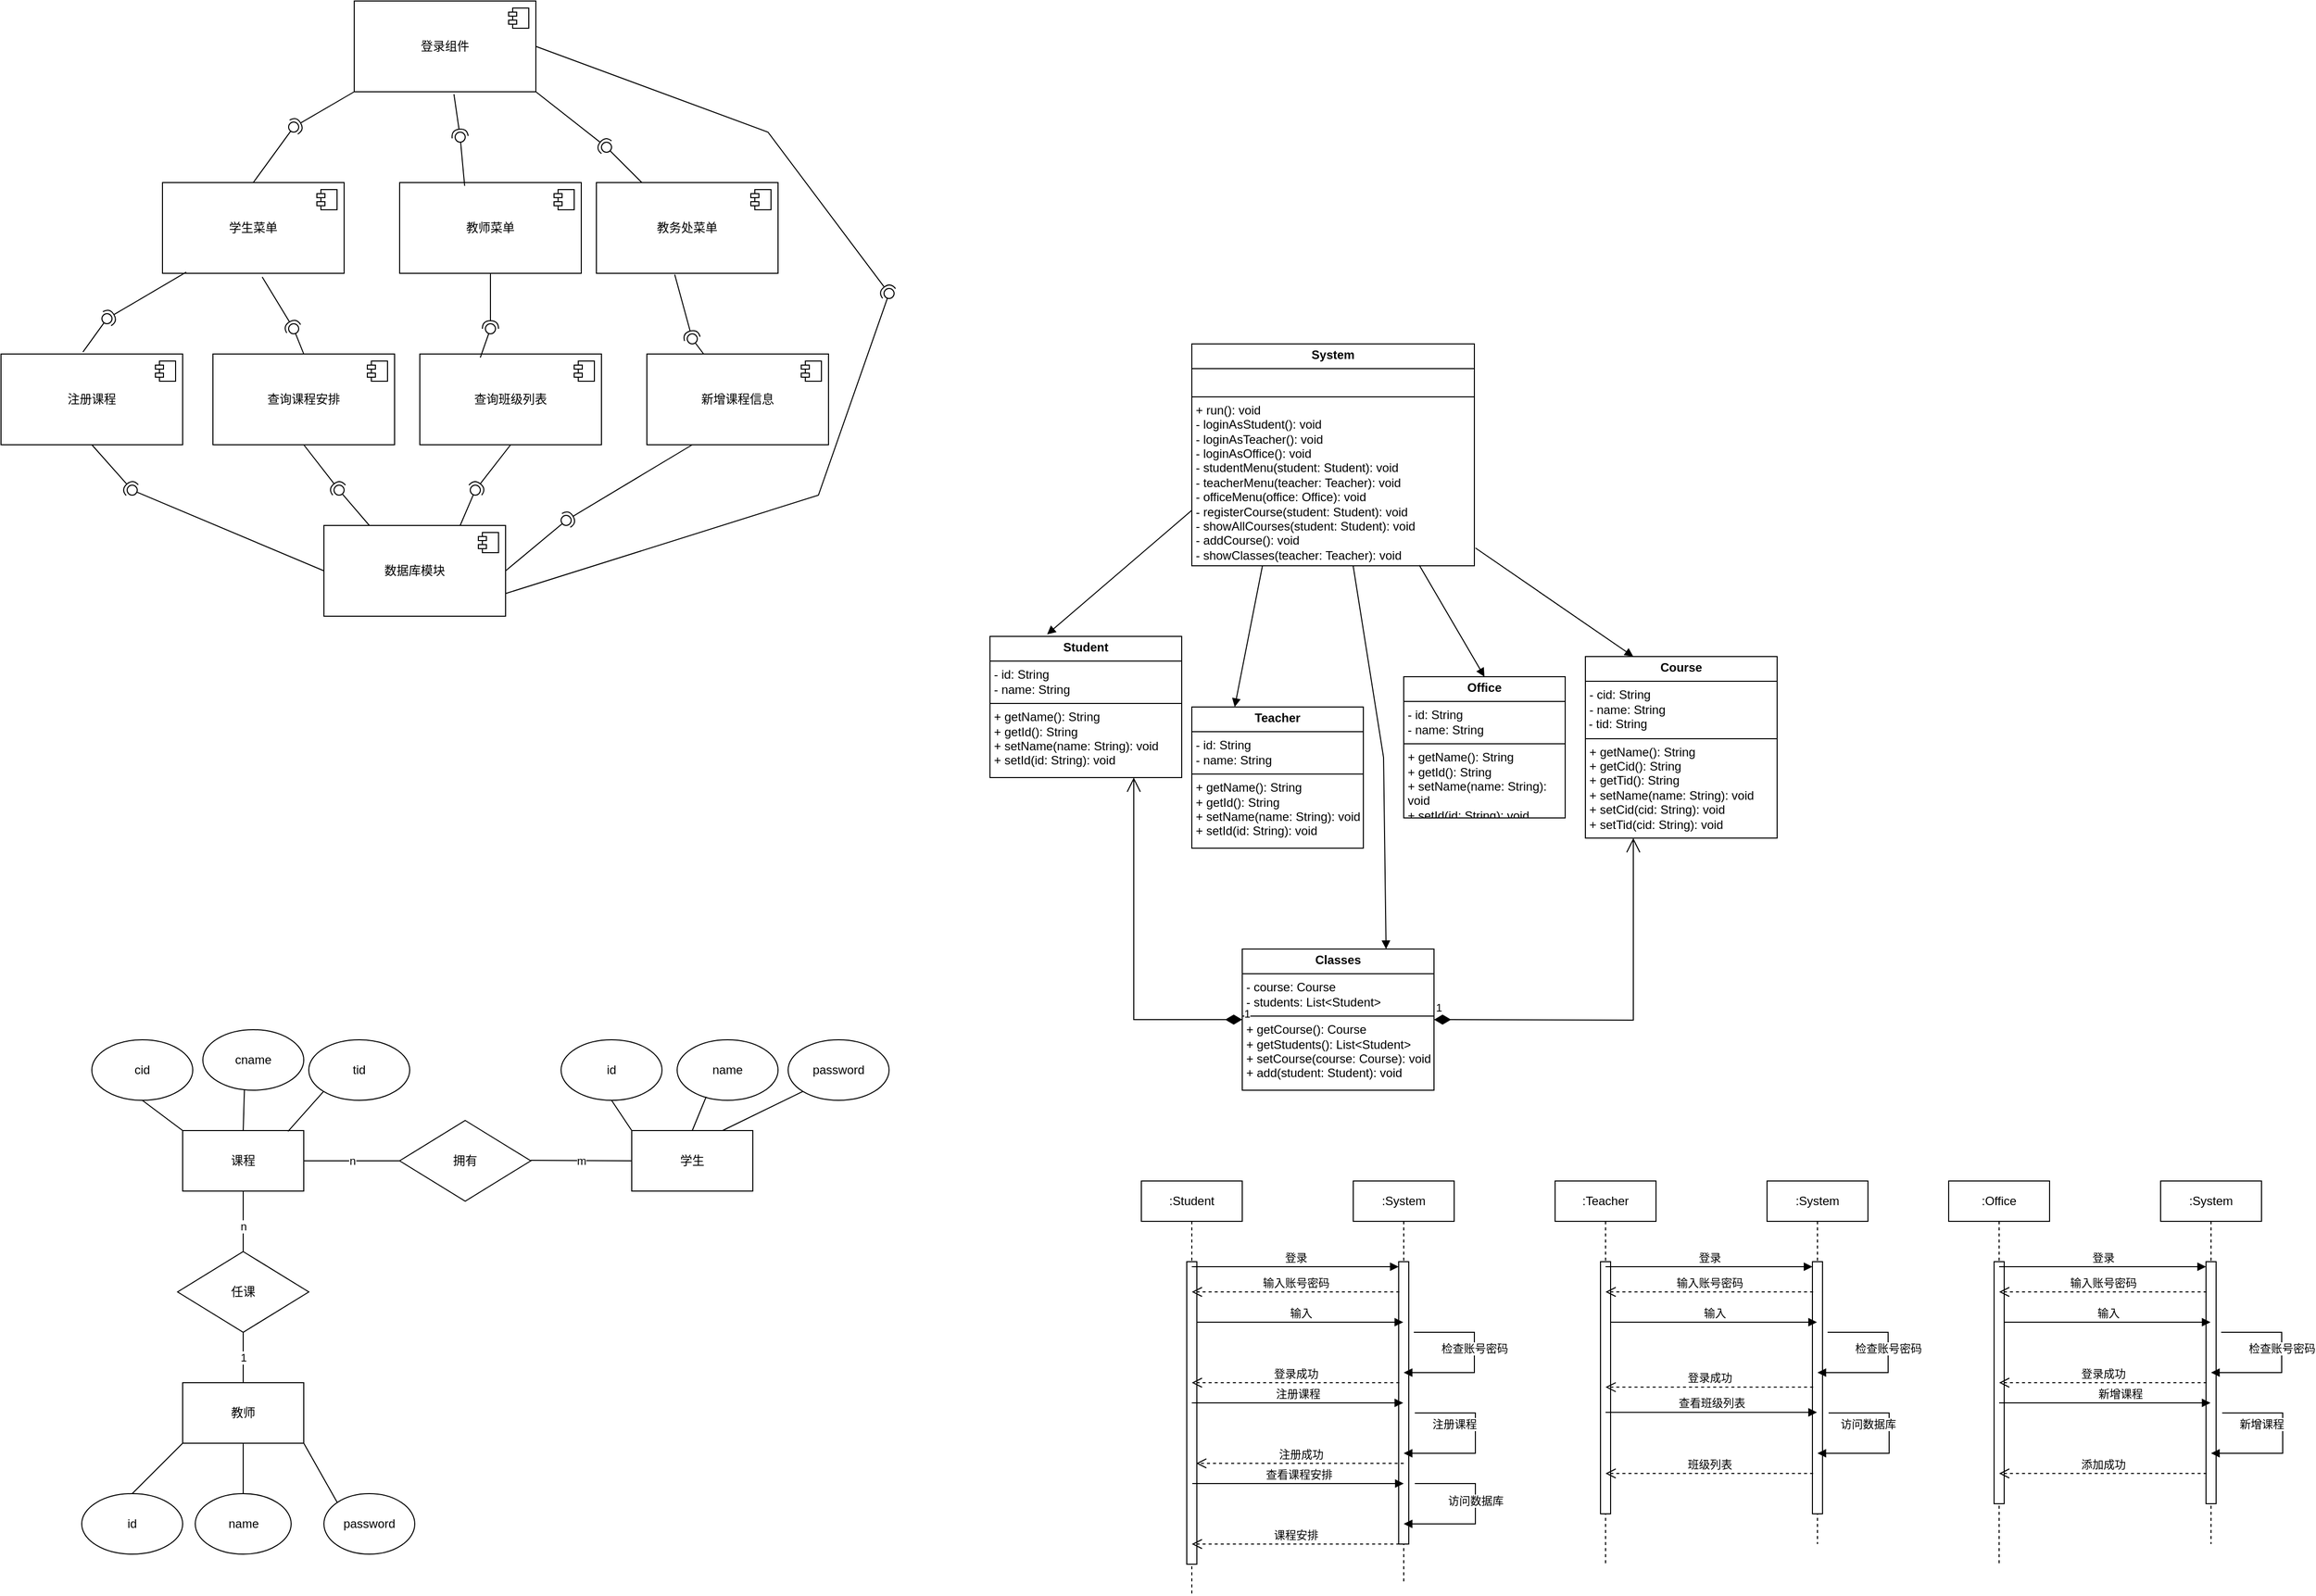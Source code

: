 <mxfile version="24.7.17">
  <diagram name="第 1 页" id="v6U7ynz43aIvAcXSb4CP">
    <mxGraphModel dx="1518" dy="731" grid="1" gridSize="10" guides="1" tooltips="1" connect="1" arrows="1" fold="1" page="1" pageScale="1" pageWidth="900" pageHeight="1600" math="0" shadow="0">
      <root>
        <mxCell id="0" />
        <mxCell id="1" parent="0" />
        <mxCell id="uJyMlBCC1rnC7OPoN4fQ-23" value="学生菜单" style="html=1;dropTarget=0;whiteSpace=wrap;" vertex="1" parent="1">
          <mxGeometry x="380" y="520" width="180" height="90" as="geometry" />
        </mxCell>
        <mxCell id="uJyMlBCC1rnC7OPoN4fQ-24" value="" style="shape=module;jettyWidth=8;jettyHeight=4;" vertex="1" parent="uJyMlBCC1rnC7OPoN4fQ-23">
          <mxGeometry x="1" width="20" height="20" relative="1" as="geometry">
            <mxPoint x="-27" y="7" as="offset" />
          </mxGeometry>
        </mxCell>
        <mxCell id="uJyMlBCC1rnC7OPoN4fQ-26" value="登录组件" style="html=1;dropTarget=0;whiteSpace=wrap;" vertex="1" parent="1">
          <mxGeometry x="570" y="340" width="180" height="90" as="geometry" />
        </mxCell>
        <mxCell id="uJyMlBCC1rnC7OPoN4fQ-27" value="" style="shape=module;jettyWidth=8;jettyHeight=4;" vertex="1" parent="uJyMlBCC1rnC7OPoN4fQ-26">
          <mxGeometry x="1" width="20" height="20" relative="1" as="geometry">
            <mxPoint x="-27" y="7" as="offset" />
          </mxGeometry>
        </mxCell>
        <mxCell id="uJyMlBCC1rnC7OPoN4fQ-28" value="注册课程" style="html=1;dropTarget=0;whiteSpace=wrap;" vertex="1" parent="1">
          <mxGeometry x="220" y="690" width="180" height="90" as="geometry" />
        </mxCell>
        <mxCell id="uJyMlBCC1rnC7OPoN4fQ-29" value="" style="shape=module;jettyWidth=8;jettyHeight=4;" vertex="1" parent="uJyMlBCC1rnC7OPoN4fQ-28">
          <mxGeometry x="1" width="20" height="20" relative="1" as="geometry">
            <mxPoint x="-27" y="7" as="offset" />
          </mxGeometry>
        </mxCell>
        <mxCell id="uJyMlBCC1rnC7OPoN4fQ-30" value="查询班级列表" style="html=1;dropTarget=0;whiteSpace=wrap;" vertex="1" parent="1">
          <mxGeometry x="635" y="690" width="180" height="90" as="geometry" />
        </mxCell>
        <mxCell id="uJyMlBCC1rnC7OPoN4fQ-31" value="" style="shape=module;jettyWidth=8;jettyHeight=4;" vertex="1" parent="uJyMlBCC1rnC7OPoN4fQ-30">
          <mxGeometry x="1" width="20" height="20" relative="1" as="geometry">
            <mxPoint x="-27" y="7" as="offset" />
          </mxGeometry>
        </mxCell>
        <mxCell id="uJyMlBCC1rnC7OPoN4fQ-32" value="查询课程安排" style="html=1;dropTarget=0;whiteSpace=wrap;" vertex="1" parent="1">
          <mxGeometry x="430" y="690" width="180" height="90" as="geometry" />
        </mxCell>
        <mxCell id="uJyMlBCC1rnC7OPoN4fQ-33" value="" style="shape=module;jettyWidth=8;jettyHeight=4;" vertex="1" parent="uJyMlBCC1rnC7OPoN4fQ-32">
          <mxGeometry x="1" width="20" height="20" relative="1" as="geometry">
            <mxPoint x="-27" y="7" as="offset" />
          </mxGeometry>
        </mxCell>
        <mxCell id="uJyMlBCC1rnC7OPoN4fQ-34" value="" style="rounded=0;orthogonalLoop=1;jettySize=auto;html=1;endArrow=halfCircle;endFill=0;endSize=6;strokeWidth=1;sketch=0;exitX=0;exitY=1;exitDx=0;exitDy=0;" edge="1" target="uJyMlBCC1rnC7OPoN4fQ-36" parent="1" source="uJyMlBCC1rnC7OPoN4fQ-26">
          <mxGeometry relative="1" as="geometry">
            <mxPoint x="530" y="515" as="sourcePoint" />
          </mxGeometry>
        </mxCell>
        <mxCell id="uJyMlBCC1rnC7OPoN4fQ-35" value="" style="rounded=0;orthogonalLoop=1;jettySize=auto;html=1;endArrow=oval;endFill=0;sketch=0;sourcePerimeterSpacing=0;targetPerimeterSpacing=0;endSize=10;exitX=0.5;exitY=0;exitDx=0;exitDy=0;" edge="1" target="uJyMlBCC1rnC7OPoN4fQ-36" parent="1" source="uJyMlBCC1rnC7OPoN4fQ-23">
          <mxGeometry relative="1" as="geometry">
            <mxPoint x="490" y="515" as="sourcePoint" />
          </mxGeometry>
        </mxCell>
        <mxCell id="uJyMlBCC1rnC7OPoN4fQ-36" value="" style="ellipse;whiteSpace=wrap;html=1;align=center;aspect=fixed;fillColor=none;strokeColor=none;resizable=0;perimeter=centerPerimeter;rotatable=0;allowArrows=0;points=[];outlineConnect=1;" vertex="1" parent="1">
          <mxGeometry x="505" y="460" width="10" height="10" as="geometry" />
        </mxCell>
        <mxCell id="uJyMlBCC1rnC7OPoN4fQ-37" value="教师菜单" style="html=1;dropTarget=0;whiteSpace=wrap;" vertex="1" parent="1">
          <mxGeometry x="615" y="520" width="180" height="90" as="geometry" />
        </mxCell>
        <mxCell id="uJyMlBCC1rnC7OPoN4fQ-38" value="" style="shape=module;jettyWidth=8;jettyHeight=4;" vertex="1" parent="uJyMlBCC1rnC7OPoN4fQ-37">
          <mxGeometry x="1" width="20" height="20" relative="1" as="geometry">
            <mxPoint x="-27" y="7" as="offset" />
          </mxGeometry>
        </mxCell>
        <mxCell id="uJyMlBCC1rnC7OPoN4fQ-39" value="教务处菜单" style="html=1;dropTarget=0;whiteSpace=wrap;" vertex="1" parent="1">
          <mxGeometry x="810" y="520" width="180" height="90" as="geometry" />
        </mxCell>
        <mxCell id="uJyMlBCC1rnC7OPoN4fQ-40" value="" style="shape=module;jettyWidth=8;jettyHeight=4;" vertex="1" parent="uJyMlBCC1rnC7OPoN4fQ-39">
          <mxGeometry x="1" width="20" height="20" relative="1" as="geometry">
            <mxPoint x="-27" y="7" as="offset" />
          </mxGeometry>
        </mxCell>
        <mxCell id="uJyMlBCC1rnC7OPoN4fQ-41" value="新增课程信息" style="html=1;dropTarget=0;whiteSpace=wrap;" vertex="1" parent="1">
          <mxGeometry x="860" y="690" width="180" height="90" as="geometry" />
        </mxCell>
        <mxCell id="uJyMlBCC1rnC7OPoN4fQ-42" value="" style="shape=module;jettyWidth=8;jettyHeight=4;" vertex="1" parent="uJyMlBCC1rnC7OPoN4fQ-41">
          <mxGeometry x="1" width="20" height="20" relative="1" as="geometry">
            <mxPoint x="-27" y="7" as="offset" />
          </mxGeometry>
        </mxCell>
        <mxCell id="uJyMlBCC1rnC7OPoN4fQ-43" value="数据库模块" style="html=1;dropTarget=0;whiteSpace=wrap;" vertex="1" parent="1">
          <mxGeometry x="540" y="860" width="180" height="90" as="geometry" />
        </mxCell>
        <mxCell id="uJyMlBCC1rnC7OPoN4fQ-44" value="" style="shape=module;jettyWidth=8;jettyHeight=4;" vertex="1" parent="uJyMlBCC1rnC7OPoN4fQ-43">
          <mxGeometry x="1" width="20" height="20" relative="1" as="geometry">
            <mxPoint x="-27" y="7" as="offset" />
          </mxGeometry>
        </mxCell>
        <mxCell id="uJyMlBCC1rnC7OPoN4fQ-45" value="" style="rounded=0;orthogonalLoop=1;jettySize=auto;html=1;endArrow=halfCircle;endFill=0;endSize=6;strokeWidth=1;sketch=0;exitX=0.5;exitY=1;exitDx=0;exitDy=0;" edge="1" target="uJyMlBCC1rnC7OPoN4fQ-47" parent="1" source="uJyMlBCC1rnC7OPoN4fQ-28">
          <mxGeometry relative="1" as="geometry">
            <mxPoint x="370" y="825" as="sourcePoint" />
          </mxGeometry>
        </mxCell>
        <mxCell id="uJyMlBCC1rnC7OPoN4fQ-46" value="" style="rounded=0;orthogonalLoop=1;jettySize=auto;html=1;endArrow=oval;endFill=0;sketch=0;sourcePerimeterSpacing=0;targetPerimeterSpacing=0;endSize=10;exitX=0;exitY=0.5;exitDx=0;exitDy=0;" edge="1" target="uJyMlBCC1rnC7OPoN4fQ-47" parent="1" source="uJyMlBCC1rnC7OPoN4fQ-43">
          <mxGeometry relative="1" as="geometry">
            <mxPoint x="330" y="825" as="sourcePoint" />
          </mxGeometry>
        </mxCell>
        <mxCell id="uJyMlBCC1rnC7OPoN4fQ-47" value="" style="ellipse;whiteSpace=wrap;html=1;align=center;aspect=fixed;fillColor=none;strokeColor=none;resizable=0;perimeter=centerPerimeter;rotatable=0;allowArrows=0;points=[];outlineConnect=1;" vertex="1" parent="1">
          <mxGeometry x="345" y="820" width="10" height="10" as="geometry" />
        </mxCell>
        <mxCell id="uJyMlBCC1rnC7OPoN4fQ-51" value="" style="rounded=0;orthogonalLoop=1;jettySize=auto;html=1;endArrow=halfCircle;endFill=0;endSize=6;strokeWidth=1;sketch=0;exitX=0.5;exitY=1;exitDx=0;exitDy=0;" edge="1" target="uJyMlBCC1rnC7OPoN4fQ-53" parent="1" source="uJyMlBCC1rnC7OPoN4fQ-32">
          <mxGeometry relative="1" as="geometry">
            <mxPoint x="560" y="835" as="sourcePoint" />
          </mxGeometry>
        </mxCell>
        <mxCell id="uJyMlBCC1rnC7OPoN4fQ-52" value="" style="rounded=0;orthogonalLoop=1;jettySize=auto;html=1;endArrow=oval;endFill=0;sketch=0;sourcePerimeterSpacing=0;targetPerimeterSpacing=0;endSize=10;exitX=0.25;exitY=0;exitDx=0;exitDy=0;" edge="1" target="uJyMlBCC1rnC7OPoN4fQ-53" parent="1" source="uJyMlBCC1rnC7OPoN4fQ-43">
          <mxGeometry relative="1" as="geometry">
            <mxPoint x="520" y="835" as="sourcePoint" />
          </mxGeometry>
        </mxCell>
        <mxCell id="uJyMlBCC1rnC7OPoN4fQ-53" value="" style="ellipse;whiteSpace=wrap;html=1;align=center;aspect=fixed;fillColor=none;strokeColor=none;resizable=0;perimeter=centerPerimeter;rotatable=0;allowArrows=0;points=[];outlineConnect=1;" vertex="1" parent="1">
          <mxGeometry x="550" y="820" width="10" height="10" as="geometry" />
        </mxCell>
        <mxCell id="uJyMlBCC1rnC7OPoN4fQ-54" value="" style="rounded=0;orthogonalLoop=1;jettySize=auto;html=1;endArrow=halfCircle;endFill=0;endSize=6;strokeWidth=1;sketch=0;exitX=0.5;exitY=1;exitDx=0;exitDy=0;" edge="1" target="uJyMlBCC1rnC7OPoN4fQ-56" parent="1" source="uJyMlBCC1rnC7OPoN4fQ-30">
          <mxGeometry relative="1" as="geometry">
            <mxPoint x="720" y="835" as="sourcePoint" />
          </mxGeometry>
        </mxCell>
        <mxCell id="uJyMlBCC1rnC7OPoN4fQ-55" value="" style="rounded=0;orthogonalLoop=1;jettySize=auto;html=1;endArrow=oval;endFill=0;sketch=0;sourcePerimeterSpacing=0;targetPerimeterSpacing=0;endSize=10;exitX=0.75;exitY=0;exitDx=0;exitDy=0;" edge="1" target="uJyMlBCC1rnC7OPoN4fQ-56" parent="1" source="uJyMlBCC1rnC7OPoN4fQ-43">
          <mxGeometry relative="1" as="geometry">
            <mxPoint x="680" y="835" as="sourcePoint" />
          </mxGeometry>
        </mxCell>
        <mxCell id="uJyMlBCC1rnC7OPoN4fQ-56" value="" style="ellipse;whiteSpace=wrap;html=1;align=center;aspect=fixed;fillColor=none;strokeColor=none;resizable=0;perimeter=centerPerimeter;rotatable=0;allowArrows=0;points=[];outlineConnect=1;" vertex="1" parent="1">
          <mxGeometry x="685" y="820" width="10" height="10" as="geometry" />
        </mxCell>
        <mxCell id="uJyMlBCC1rnC7OPoN4fQ-57" value="" style="rounded=0;orthogonalLoop=1;jettySize=auto;html=1;endArrow=halfCircle;endFill=0;endSize=6;strokeWidth=1;sketch=0;exitX=0.25;exitY=1;exitDx=0;exitDy=0;" edge="1" target="uJyMlBCC1rnC7OPoN4fQ-59" parent="1" source="uJyMlBCC1rnC7OPoN4fQ-41">
          <mxGeometry relative="1" as="geometry">
            <mxPoint x="800" y="855" as="sourcePoint" />
          </mxGeometry>
        </mxCell>
        <mxCell id="uJyMlBCC1rnC7OPoN4fQ-58" value="" style="rounded=0;orthogonalLoop=1;jettySize=auto;html=1;endArrow=oval;endFill=0;sketch=0;sourcePerimeterSpacing=0;targetPerimeterSpacing=0;endSize=10;exitX=1;exitY=0.5;exitDx=0;exitDy=0;" edge="1" target="uJyMlBCC1rnC7OPoN4fQ-59" parent="1" source="uJyMlBCC1rnC7OPoN4fQ-43">
          <mxGeometry relative="1" as="geometry">
            <mxPoint x="760" y="855" as="sourcePoint" />
          </mxGeometry>
        </mxCell>
        <mxCell id="uJyMlBCC1rnC7OPoN4fQ-59" value="" style="ellipse;whiteSpace=wrap;html=1;align=center;aspect=fixed;fillColor=none;strokeColor=none;resizable=0;perimeter=centerPerimeter;rotatable=0;allowArrows=0;points=[];outlineConnect=1;" vertex="1" parent="1">
          <mxGeometry x="775" y="850" width="10" height="10" as="geometry" />
        </mxCell>
        <mxCell id="uJyMlBCC1rnC7OPoN4fQ-61" value="" style="rounded=0;orthogonalLoop=1;jettySize=auto;html=1;endArrow=halfCircle;endFill=0;endSize=6;strokeWidth=1;sketch=0;exitX=0.549;exitY=1.027;exitDx=0;exitDy=0;exitPerimeter=0;" edge="1" target="uJyMlBCC1rnC7OPoN4fQ-63" parent="1" source="uJyMlBCC1rnC7OPoN4fQ-26">
          <mxGeometry relative="1" as="geometry">
            <mxPoint x="680" y="485" as="sourcePoint" />
          </mxGeometry>
        </mxCell>
        <mxCell id="uJyMlBCC1rnC7OPoN4fQ-62" value="" style="rounded=0;orthogonalLoop=1;jettySize=auto;html=1;endArrow=oval;endFill=0;sketch=0;sourcePerimeterSpacing=0;targetPerimeterSpacing=0;endSize=10;exitX=0.358;exitY=0.036;exitDx=0;exitDy=0;exitPerimeter=0;" edge="1" target="uJyMlBCC1rnC7OPoN4fQ-63" parent="1" source="uJyMlBCC1rnC7OPoN4fQ-37">
          <mxGeometry relative="1" as="geometry">
            <mxPoint x="640" y="485" as="sourcePoint" />
          </mxGeometry>
        </mxCell>
        <mxCell id="uJyMlBCC1rnC7OPoN4fQ-63" value="" style="ellipse;whiteSpace=wrap;html=1;align=center;aspect=fixed;fillColor=none;strokeColor=none;resizable=0;perimeter=centerPerimeter;rotatable=0;allowArrows=0;points=[];outlineConnect=1;" vertex="1" parent="1">
          <mxGeometry x="670" y="470" width="10" height="10" as="geometry" />
        </mxCell>
        <mxCell id="uJyMlBCC1rnC7OPoN4fQ-64" value="" style="rounded=0;orthogonalLoop=1;jettySize=auto;html=1;endArrow=halfCircle;endFill=0;endSize=6;strokeWidth=1;sketch=0;exitX=1;exitY=1;exitDx=0;exitDy=0;" edge="1" target="uJyMlBCC1rnC7OPoN4fQ-66" parent="1" source="uJyMlBCC1rnC7OPoN4fQ-26">
          <mxGeometry relative="1" as="geometry">
            <mxPoint x="840" y="485" as="sourcePoint" />
          </mxGeometry>
        </mxCell>
        <mxCell id="uJyMlBCC1rnC7OPoN4fQ-65" value="" style="rounded=0;orthogonalLoop=1;jettySize=auto;html=1;endArrow=oval;endFill=0;sketch=0;sourcePerimeterSpacing=0;targetPerimeterSpacing=0;endSize=10;" edge="1" target="uJyMlBCC1rnC7OPoN4fQ-66" parent="1" source="uJyMlBCC1rnC7OPoN4fQ-39">
          <mxGeometry relative="1" as="geometry">
            <mxPoint x="800" y="485" as="sourcePoint" />
          </mxGeometry>
        </mxCell>
        <mxCell id="uJyMlBCC1rnC7OPoN4fQ-66" value="" style="ellipse;whiteSpace=wrap;html=1;align=center;aspect=fixed;fillColor=none;strokeColor=none;resizable=0;perimeter=centerPerimeter;rotatable=0;allowArrows=0;points=[];outlineConnect=1;" vertex="1" parent="1">
          <mxGeometry x="815" y="480" width="10" height="10" as="geometry" />
        </mxCell>
        <mxCell id="uJyMlBCC1rnC7OPoN4fQ-67" value="" style="rounded=0;orthogonalLoop=1;jettySize=auto;html=1;endArrow=halfCircle;endFill=0;endSize=6;strokeWidth=1;sketch=0;exitX=0.131;exitY=0.987;exitDx=0;exitDy=0;exitPerimeter=0;" edge="1" target="uJyMlBCC1rnC7OPoN4fQ-69" parent="1" source="uJyMlBCC1rnC7OPoN4fQ-23">
          <mxGeometry relative="1" as="geometry">
            <mxPoint x="345" y="655" as="sourcePoint" />
          </mxGeometry>
        </mxCell>
        <mxCell id="uJyMlBCC1rnC7OPoN4fQ-68" value="" style="rounded=0;orthogonalLoop=1;jettySize=auto;html=1;endArrow=oval;endFill=0;sketch=0;sourcePerimeterSpacing=0;targetPerimeterSpacing=0;endSize=10;exitX=0.451;exitY=-0.022;exitDx=0;exitDy=0;exitPerimeter=0;" edge="1" target="uJyMlBCC1rnC7OPoN4fQ-69" parent="1" source="uJyMlBCC1rnC7OPoN4fQ-28">
          <mxGeometry relative="1" as="geometry">
            <mxPoint x="305" y="655" as="sourcePoint" />
          </mxGeometry>
        </mxCell>
        <mxCell id="uJyMlBCC1rnC7OPoN4fQ-69" value="" style="ellipse;whiteSpace=wrap;html=1;align=center;aspect=fixed;fillColor=none;strokeColor=none;resizable=0;perimeter=centerPerimeter;rotatable=0;allowArrows=0;points=[];outlineConnect=1;" vertex="1" parent="1">
          <mxGeometry x="320" y="650" width="10" height="10" as="geometry" />
        </mxCell>
        <mxCell id="uJyMlBCC1rnC7OPoN4fQ-70" value="" style="rounded=0;orthogonalLoop=1;jettySize=auto;html=1;endArrow=halfCircle;endFill=0;endSize=6;strokeWidth=1;sketch=0;exitX=0.549;exitY=1.04;exitDx=0;exitDy=0;exitPerimeter=0;" edge="1" target="uJyMlBCC1rnC7OPoN4fQ-72" parent="1" source="uJyMlBCC1rnC7OPoN4fQ-23">
          <mxGeometry relative="1" as="geometry">
            <mxPoint x="530" y="665" as="sourcePoint" />
          </mxGeometry>
        </mxCell>
        <mxCell id="uJyMlBCC1rnC7OPoN4fQ-71" value="" style="rounded=0;orthogonalLoop=1;jettySize=auto;html=1;endArrow=oval;endFill=0;sketch=0;sourcePerimeterSpacing=0;targetPerimeterSpacing=0;endSize=10;exitX=0.5;exitY=0;exitDx=0;exitDy=0;" edge="1" target="uJyMlBCC1rnC7OPoN4fQ-72" parent="1" source="uJyMlBCC1rnC7OPoN4fQ-32">
          <mxGeometry relative="1" as="geometry">
            <mxPoint x="490" y="665" as="sourcePoint" />
          </mxGeometry>
        </mxCell>
        <mxCell id="uJyMlBCC1rnC7OPoN4fQ-72" value="" style="ellipse;whiteSpace=wrap;html=1;align=center;aspect=fixed;fillColor=none;strokeColor=none;resizable=0;perimeter=centerPerimeter;rotatable=0;allowArrows=0;points=[];outlineConnect=1;" vertex="1" parent="1">
          <mxGeometry x="505" y="660" width="10" height="10" as="geometry" />
        </mxCell>
        <mxCell id="uJyMlBCC1rnC7OPoN4fQ-73" value="" style="rounded=0;orthogonalLoop=1;jettySize=auto;html=1;endArrow=halfCircle;endFill=0;endSize=6;strokeWidth=1;sketch=0;exitX=0.5;exitY=1;exitDx=0;exitDy=0;" edge="1" target="uJyMlBCC1rnC7OPoN4fQ-75" parent="1" source="uJyMlBCC1rnC7OPoN4fQ-37">
          <mxGeometry relative="1" as="geometry">
            <mxPoint x="710" y="665" as="sourcePoint" />
          </mxGeometry>
        </mxCell>
        <mxCell id="uJyMlBCC1rnC7OPoN4fQ-74" value="" style="rounded=0;orthogonalLoop=1;jettySize=auto;html=1;endArrow=oval;endFill=0;sketch=0;sourcePerimeterSpacing=0;targetPerimeterSpacing=0;endSize=10;exitX=0.333;exitY=0.04;exitDx=0;exitDy=0;exitPerimeter=0;" edge="1" target="uJyMlBCC1rnC7OPoN4fQ-75" parent="1" source="uJyMlBCC1rnC7OPoN4fQ-30">
          <mxGeometry relative="1" as="geometry">
            <mxPoint x="670" y="665" as="sourcePoint" />
          </mxGeometry>
        </mxCell>
        <mxCell id="uJyMlBCC1rnC7OPoN4fQ-75" value="" style="ellipse;whiteSpace=wrap;html=1;align=center;aspect=fixed;fillColor=none;strokeColor=none;resizable=0;perimeter=centerPerimeter;rotatable=0;allowArrows=0;points=[];outlineConnect=1;" vertex="1" parent="1">
          <mxGeometry x="700" y="660" width="10" height="10" as="geometry" />
        </mxCell>
        <mxCell id="uJyMlBCC1rnC7OPoN4fQ-77" value="" style="rounded=0;orthogonalLoop=1;jettySize=auto;html=1;endArrow=oval;endFill=0;sketch=0;sourcePerimeterSpacing=0;targetPerimeterSpacing=0;endSize=10;" edge="1" target="uJyMlBCC1rnC7OPoN4fQ-78" parent="1" source="uJyMlBCC1rnC7OPoN4fQ-41">
          <mxGeometry relative="1" as="geometry">
            <mxPoint x="840" y="655" as="sourcePoint" />
          </mxGeometry>
        </mxCell>
        <mxCell id="uJyMlBCC1rnC7OPoN4fQ-79" value="" style="rounded=0;orthogonalLoop=1;jettySize=auto;html=1;endArrow=halfCircle;endFill=0;endSize=6;strokeWidth=1;sketch=0;exitX=0.431;exitY=1.013;exitDx=0;exitDy=0;exitPerimeter=0;" edge="1" parent="1" source="uJyMlBCC1rnC7OPoN4fQ-39" target="uJyMlBCC1rnC7OPoN4fQ-78">
          <mxGeometry relative="1" as="geometry">
            <mxPoint x="868" y="611" as="sourcePoint" />
            <mxPoint x="910" y="670" as="targetPoint" />
            <Array as="points" />
          </mxGeometry>
        </mxCell>
        <mxCell id="uJyMlBCC1rnC7OPoN4fQ-78" value="" style="ellipse;whiteSpace=wrap;html=1;align=center;aspect=fixed;fillColor=none;strokeColor=none;resizable=0;perimeter=centerPerimeter;rotatable=0;allowArrows=0;points=[];outlineConnect=1;" vertex="1" parent="1">
          <mxGeometry x="900" y="670" width="10" height="10" as="geometry" />
        </mxCell>
        <mxCell id="uJyMlBCC1rnC7OPoN4fQ-81" value="&lt;p style=&quot;margin:0px;margin-top:4px;text-align:center;&quot;&gt;&lt;b&gt;Teacher&lt;/b&gt;&lt;/p&gt;&lt;hr size=&quot;1&quot; style=&quot;border-style:solid;&quot;&gt;&lt;p style=&quot;margin: 0px 0px 0px 4px;&quot;&gt;- id: String&lt;/p&gt;&lt;p style=&quot;margin: 0px 0px 0px 4px;&quot;&gt;- name: String&lt;/p&gt;&lt;hr size=&quot;1&quot; style=&quot;border-style:solid;&quot;&gt;&lt;p style=&quot;margin: 0px 0px 0px 4px;&quot;&gt;+ getName(): String&lt;/p&gt;&lt;p style=&quot;margin: 0px 0px 0px 4px;&quot;&gt;+ getId(): String&lt;/p&gt;&lt;p style=&quot;margin: 0px 0px 0px 4px;&quot;&gt;+ setName(name: String): void&lt;/p&gt;&lt;p style=&quot;margin: 0px 0px 0px 4px;&quot;&gt;+ setId(id: String): void&lt;/p&gt;" style="verticalAlign=top;align=left;overflow=fill;html=1;whiteSpace=wrap;" vertex="1" parent="1">
          <mxGeometry x="1400" y="1040" width="170" height="140" as="geometry" />
        </mxCell>
        <mxCell id="uJyMlBCC1rnC7OPoN4fQ-82" value="&lt;p style=&quot;margin:0px;margin-top:4px;text-align:center;&quot;&gt;&lt;b&gt;System&lt;/b&gt;&lt;/p&gt;&lt;hr size=&quot;1&quot; style=&quot;border-style:solid;&quot;&gt;&lt;p style=&quot;margin:0px;margin-left:4px;&quot;&gt;&lt;br&gt;&lt;/p&gt;&lt;hr size=&quot;1&quot; style=&quot;border-style:solid;&quot;&gt;&lt;p style=&quot;margin:0px;margin-left:4px;&quot;&gt;+ run(): void&lt;/p&gt;&lt;p style=&quot;margin:0px;margin-left:4px;&quot;&gt;- loginAsStudent(): void&lt;/p&gt;&lt;p style=&quot;margin:0px;margin-left:4px;&quot;&gt;- loginAsTeacher(): void&lt;/p&gt;&lt;p style=&quot;margin:0px;margin-left:4px;&quot;&gt;- loginAsOffice(): void&lt;/p&gt;&lt;p style=&quot;margin:0px;margin-left:4px;&quot;&gt;- studentMenu(student: Student): void&lt;/p&gt;&lt;p style=&quot;margin:0px;margin-left:4px;&quot;&gt;- teacherMenu(teacher: Teacher): void&lt;br&gt;&lt;/p&gt;&lt;p style=&quot;margin:0px;margin-left:4px;&quot;&gt;- officeMenu(office: Office): void&lt;br&gt;&lt;/p&gt;&lt;p style=&quot;margin:0px;margin-left:4px;&quot;&gt;- registerCourse(student: Student): void&lt;/p&gt;&lt;p style=&quot;margin:0px;margin-left:4px;&quot;&gt;- showAllCourses(student: Student): void&lt;/p&gt;&lt;p style=&quot;margin:0px;margin-left:4px;&quot;&gt;- addCourse(): void&lt;/p&gt;&lt;p style=&quot;margin:0px;margin-left:4px;&quot;&gt;- showClasses(teacher: Teacher): void&lt;/p&gt;" style="verticalAlign=top;align=left;overflow=fill;html=1;whiteSpace=wrap;" vertex="1" parent="1">
          <mxGeometry x="1400" y="680" width="280" height="220" as="geometry" />
        </mxCell>
        <mxCell id="uJyMlBCC1rnC7OPoN4fQ-83" value="&lt;p style=&quot;margin: 4px 0px 0px; text-align: center;&quot;&gt;&lt;b&gt;Office&lt;/b&gt;&lt;/p&gt;&lt;hr style=&quot;border-style: solid;&quot; size=&quot;1&quot;&gt;&lt;p style=&quot;margin: 0px 0px 0px 4px;&quot;&gt;- id: String&lt;/p&gt;&lt;p style=&quot;margin: 0px 0px 0px 4px;&quot;&gt;- name: String&lt;/p&gt;&lt;hr style=&quot;border-style: solid;&quot; size=&quot;1&quot;&gt;&lt;p style=&quot;margin: 0px 0px 0px 4px;&quot;&gt;+ getName(): String&lt;/p&gt;&lt;p style=&quot;margin: 0px 0px 0px 4px;&quot;&gt;+ getId(): String&lt;/p&gt;&lt;p style=&quot;margin: 0px 0px 0px 4px;&quot;&gt;+ setName(name: String): void&lt;/p&gt;&lt;p style=&quot;margin: 0px 0px 0px 4px;&quot;&gt;+ setId(id: String): void&lt;/p&gt;" style="verticalAlign=top;align=left;overflow=fill;html=1;whiteSpace=wrap;" vertex="1" parent="1">
          <mxGeometry x="1610" y="1010" width="160" height="140" as="geometry" />
        </mxCell>
        <mxCell id="uJyMlBCC1rnC7OPoN4fQ-84" value="课程" style="rounded=0;whiteSpace=wrap;html=1;" vertex="1" parent="1">
          <mxGeometry x="400" y="1460" width="120" height="60" as="geometry" />
        </mxCell>
        <mxCell id="uJyMlBCC1rnC7OPoN4fQ-85" value="任课" style="rhombus;whiteSpace=wrap;html=1;" vertex="1" parent="1">
          <mxGeometry x="395" y="1580" width="130" height="80" as="geometry" />
        </mxCell>
        <mxCell id="uJyMlBCC1rnC7OPoN4fQ-86" value="教师" style="rounded=0;whiteSpace=wrap;html=1;" vertex="1" parent="1">
          <mxGeometry x="400" y="1710" width="120" height="60" as="geometry" />
        </mxCell>
        <mxCell id="uJyMlBCC1rnC7OPoN4fQ-88" value="" style="endArrow=none;html=1;rounded=0;entryX=0.5;entryY=1;entryDx=0;entryDy=0;exitX=0.5;exitY=0;exitDx=0;exitDy=0;" edge="1" parent="1" source="uJyMlBCC1rnC7OPoN4fQ-85" target="uJyMlBCC1rnC7OPoN4fQ-84">
          <mxGeometry width="50" height="50" relative="1" as="geometry">
            <mxPoint x="430" y="1590" as="sourcePoint" />
            <mxPoint x="480" y="1540" as="targetPoint" />
          </mxGeometry>
        </mxCell>
        <mxCell id="uJyMlBCC1rnC7OPoN4fQ-89" value="n" style="edgeLabel;html=1;align=center;verticalAlign=middle;resizable=0;points=[];" vertex="1" connectable="0" parent="uJyMlBCC1rnC7OPoN4fQ-88">
          <mxGeometry x="-0.16" relative="1" as="geometry">
            <mxPoint as="offset" />
          </mxGeometry>
        </mxCell>
        <mxCell id="uJyMlBCC1rnC7OPoN4fQ-90" value="1" style="endArrow=none;html=1;rounded=0;entryX=0.5;entryY=1;entryDx=0;entryDy=0;exitX=0.5;exitY=0;exitDx=0;exitDy=0;" edge="1" parent="1" source="uJyMlBCC1rnC7OPoN4fQ-86" target="uJyMlBCC1rnC7OPoN4fQ-85">
          <mxGeometry width="50" height="50" relative="1" as="geometry">
            <mxPoint x="430" y="1730" as="sourcePoint" />
            <mxPoint x="480" y="1680" as="targetPoint" />
          </mxGeometry>
        </mxCell>
        <mxCell id="uJyMlBCC1rnC7OPoN4fQ-91" value="拥有" style="rhombus;whiteSpace=wrap;html=1;" vertex="1" parent="1">
          <mxGeometry x="615" y="1450" width="130" height="80" as="geometry" />
        </mxCell>
        <mxCell id="uJyMlBCC1rnC7OPoN4fQ-92" value="n" style="endArrow=none;html=1;rounded=0;exitX=1;exitY=0.5;exitDx=0;exitDy=0;entryX=0;entryY=0.5;entryDx=0;entryDy=0;" edge="1" parent="1" source="uJyMlBCC1rnC7OPoN4fQ-84" target="uJyMlBCC1rnC7OPoN4fQ-91">
          <mxGeometry width="50" height="50" relative="1" as="geometry">
            <mxPoint x="530" y="1570" as="sourcePoint" />
            <mxPoint x="580" y="1520" as="targetPoint" />
          </mxGeometry>
        </mxCell>
        <mxCell id="uJyMlBCC1rnC7OPoN4fQ-93" value="学生" style="rounded=0;whiteSpace=wrap;html=1;" vertex="1" parent="1">
          <mxGeometry x="845" y="1460" width="120" height="60" as="geometry" />
        </mxCell>
        <mxCell id="uJyMlBCC1rnC7OPoN4fQ-96" value="m" style="endArrow=none;html=1;rounded=0;exitX=1;exitY=0.5;exitDx=0;exitDy=0;entryX=0;entryY=0.5;entryDx=0;entryDy=0;" edge="1" parent="1" target="uJyMlBCC1rnC7OPoN4fQ-93">
          <mxGeometry width="50" height="50" relative="1" as="geometry">
            <mxPoint x="745" y="1489.5" as="sourcePoint" />
            <mxPoint x="820" y="1490" as="targetPoint" />
          </mxGeometry>
        </mxCell>
        <mxCell id="uJyMlBCC1rnC7OPoN4fQ-99" value="id" style="ellipse;whiteSpace=wrap;html=1;" vertex="1" parent="1">
          <mxGeometry x="300" y="1820" width="100" height="60" as="geometry" />
        </mxCell>
        <mxCell id="uJyMlBCC1rnC7OPoN4fQ-100" value="name" style="ellipse;whiteSpace=wrap;html=1;" vertex="1" parent="1">
          <mxGeometry x="412.5" y="1820" width="95" height="60" as="geometry" />
        </mxCell>
        <mxCell id="uJyMlBCC1rnC7OPoN4fQ-101" value="password" style="ellipse;whiteSpace=wrap;html=1;" vertex="1" parent="1">
          <mxGeometry x="540" y="1820" width="90" height="60" as="geometry" />
        </mxCell>
        <mxCell id="uJyMlBCC1rnC7OPoN4fQ-102" value="" style="endArrow=none;html=1;rounded=0;entryX=0;entryY=1;entryDx=0;entryDy=0;exitX=0.5;exitY=0;exitDx=0;exitDy=0;" edge="1" parent="1" source="uJyMlBCC1rnC7OPoN4fQ-99" target="uJyMlBCC1rnC7OPoN4fQ-86">
          <mxGeometry width="50" height="50" relative="1" as="geometry">
            <mxPoint x="300" y="1810" as="sourcePoint" />
            <mxPoint x="350" y="1760" as="targetPoint" />
          </mxGeometry>
        </mxCell>
        <mxCell id="uJyMlBCC1rnC7OPoN4fQ-103" value="" style="endArrow=none;html=1;rounded=0;entryX=0.5;entryY=1;entryDx=0;entryDy=0;exitX=0.5;exitY=0;exitDx=0;exitDy=0;" edge="1" parent="1" source="uJyMlBCC1rnC7OPoN4fQ-100" target="uJyMlBCC1rnC7OPoN4fQ-86">
          <mxGeometry width="50" height="50" relative="1" as="geometry">
            <mxPoint x="340" y="1830" as="sourcePoint" />
            <mxPoint x="410" y="1780" as="targetPoint" />
          </mxGeometry>
        </mxCell>
        <mxCell id="uJyMlBCC1rnC7OPoN4fQ-104" value="" style="endArrow=none;html=1;rounded=0;entryX=1;entryY=1;entryDx=0;entryDy=0;exitX=0;exitY=0;exitDx=0;exitDy=0;" edge="1" parent="1" source="uJyMlBCC1rnC7OPoN4fQ-101" target="uJyMlBCC1rnC7OPoN4fQ-86">
          <mxGeometry width="50" height="50" relative="1" as="geometry">
            <mxPoint x="470" y="1830" as="sourcePoint" />
            <mxPoint x="470" y="1780" as="targetPoint" />
          </mxGeometry>
        </mxCell>
        <mxCell id="uJyMlBCC1rnC7OPoN4fQ-105" value="cid" style="ellipse;whiteSpace=wrap;html=1;" vertex="1" parent="1">
          <mxGeometry x="310" y="1370" width="100" height="60" as="geometry" />
        </mxCell>
        <mxCell id="uJyMlBCC1rnC7OPoN4fQ-106" value="" style="endArrow=none;html=1;rounded=0;entryX=0.5;entryY=1;entryDx=0;entryDy=0;exitX=0;exitY=0;exitDx=0;exitDy=0;" edge="1" parent="1" source="uJyMlBCC1rnC7OPoN4fQ-84" target="uJyMlBCC1rnC7OPoN4fQ-105">
          <mxGeometry width="50" height="50" relative="1" as="geometry">
            <mxPoint x="360" y="1830" as="sourcePoint" />
            <mxPoint x="410" y="1780" as="targetPoint" />
          </mxGeometry>
        </mxCell>
        <mxCell id="uJyMlBCC1rnC7OPoN4fQ-107" value="cname" style="ellipse;whiteSpace=wrap;html=1;" vertex="1" parent="1">
          <mxGeometry x="420" y="1360" width="100" height="60" as="geometry" />
        </mxCell>
        <mxCell id="uJyMlBCC1rnC7OPoN4fQ-108" value="" style="endArrow=none;html=1;rounded=0;entryX=0.412;entryY=0.993;entryDx=0;entryDy=0;exitX=0.5;exitY=0;exitDx=0;exitDy=0;entryPerimeter=0;" edge="1" parent="1" source="uJyMlBCC1rnC7OPoN4fQ-84" target="uJyMlBCC1rnC7OPoN4fQ-107">
          <mxGeometry width="50" height="50" relative="1" as="geometry">
            <mxPoint x="489.5" y="1480" as="sourcePoint" />
            <mxPoint x="489.5" y="1430" as="targetPoint" />
          </mxGeometry>
        </mxCell>
        <mxCell id="uJyMlBCC1rnC7OPoN4fQ-109" value="tid" style="ellipse;whiteSpace=wrap;html=1;" vertex="1" parent="1">
          <mxGeometry x="525" y="1370" width="100" height="60" as="geometry" />
        </mxCell>
        <mxCell id="uJyMlBCC1rnC7OPoN4fQ-110" value="" style="endArrow=none;html=1;rounded=0;entryX=0;entryY=1;entryDx=0;entryDy=0;exitX=0.87;exitY=0.013;exitDx=0;exitDy=0;exitPerimeter=0;" edge="1" parent="1" source="uJyMlBCC1rnC7OPoN4fQ-84" target="uJyMlBCC1rnC7OPoN4fQ-109">
          <mxGeometry width="50" height="50" relative="1" as="geometry">
            <mxPoint x="470" y="1470" as="sourcePoint" />
            <mxPoint x="471" y="1430" as="targetPoint" />
          </mxGeometry>
        </mxCell>
        <mxCell id="uJyMlBCC1rnC7OPoN4fQ-111" value="id" style="ellipse;whiteSpace=wrap;html=1;" vertex="1" parent="1">
          <mxGeometry x="775" y="1370" width="100" height="60" as="geometry" />
        </mxCell>
        <mxCell id="uJyMlBCC1rnC7OPoN4fQ-112" value="name" style="ellipse;whiteSpace=wrap;html=1;" vertex="1" parent="1">
          <mxGeometry x="890" y="1370" width="100" height="60" as="geometry" />
        </mxCell>
        <mxCell id="uJyMlBCC1rnC7OPoN4fQ-113" value="password" style="ellipse;whiteSpace=wrap;html=1;" vertex="1" parent="1">
          <mxGeometry x="1000" y="1370" width="100" height="60" as="geometry" />
        </mxCell>
        <mxCell id="uJyMlBCC1rnC7OPoN4fQ-114" value="" style="endArrow=none;html=1;rounded=0;entryX=0.5;entryY=1;entryDx=0;entryDy=0;exitX=0;exitY=0;exitDx=0;exitDy=0;" edge="1" parent="1" source="uJyMlBCC1rnC7OPoN4fQ-93" target="uJyMlBCC1rnC7OPoN4fQ-111">
          <mxGeometry width="50" height="50" relative="1" as="geometry">
            <mxPoint x="815" y="1471" as="sourcePoint" />
            <mxPoint x="851" y="1431" as="targetPoint" />
          </mxGeometry>
        </mxCell>
        <mxCell id="uJyMlBCC1rnC7OPoN4fQ-115" value="" style="endArrow=none;html=1;rounded=0;entryX=0.288;entryY=0.94;entryDx=0;entryDy=0;exitX=0.5;exitY=0;exitDx=0;exitDy=0;entryPerimeter=0;" edge="1" parent="1" source="uJyMlBCC1rnC7OPoN4fQ-93" target="uJyMlBCC1rnC7OPoN4fQ-112">
          <mxGeometry width="50" height="50" relative="1" as="geometry">
            <mxPoint x="870" y="1473" as="sourcePoint" />
            <mxPoint x="835" y="1440" as="targetPoint" />
          </mxGeometry>
        </mxCell>
        <mxCell id="uJyMlBCC1rnC7OPoN4fQ-116" value="" style="endArrow=none;html=1;rounded=0;entryX=0;entryY=1;entryDx=0;entryDy=0;exitX=0.75;exitY=0;exitDx=0;exitDy=0;" edge="1" parent="1" source="uJyMlBCC1rnC7OPoN4fQ-93" target="uJyMlBCC1rnC7OPoN4fQ-113">
          <mxGeometry width="50" height="50" relative="1" as="geometry">
            <mxPoint x="880" y="1483" as="sourcePoint" />
            <mxPoint x="845" y="1450" as="targetPoint" />
          </mxGeometry>
        </mxCell>
        <mxCell id="uJyMlBCC1rnC7OPoN4fQ-117" value="" style="rounded=0;orthogonalLoop=1;jettySize=auto;html=1;endArrow=halfCircle;endFill=0;endSize=6;strokeWidth=1;sketch=0;exitX=1;exitY=0.5;exitDx=0;exitDy=0;" edge="1" parent="1" source="uJyMlBCC1rnC7OPoN4fQ-26">
          <mxGeometry relative="1" as="geometry">
            <mxPoint x="1060" y="655" as="sourcePoint" />
            <mxPoint x="1100" y="630" as="targetPoint" />
            <Array as="points">
              <mxPoint x="980" y="470" />
            </Array>
          </mxGeometry>
        </mxCell>
        <mxCell id="uJyMlBCC1rnC7OPoN4fQ-118" value="" style="rounded=0;orthogonalLoop=1;jettySize=auto;html=1;endArrow=oval;endFill=0;sketch=0;sourcePerimeterSpacing=0;targetPerimeterSpacing=0;endSize=10;exitX=1;exitY=0.75;exitDx=0;exitDy=0;" edge="1" parent="1" source="uJyMlBCC1rnC7OPoN4fQ-43">
          <mxGeometry relative="1" as="geometry">
            <mxPoint x="1020" y="655" as="sourcePoint" />
            <mxPoint x="1100" y="630" as="targetPoint" />
            <Array as="points">
              <mxPoint x="1030" y="830" />
            </Array>
          </mxGeometry>
        </mxCell>
        <mxCell id="uJyMlBCC1rnC7OPoN4fQ-119" value="" style="ellipse;whiteSpace=wrap;html=1;align=center;aspect=fixed;fillColor=none;strokeColor=none;resizable=0;perimeter=centerPerimeter;rotatable=0;allowArrows=0;points=[];outlineConnect=1;" vertex="1" parent="1">
          <mxGeometry x="1035" y="650" width="10" height="10" as="geometry" />
        </mxCell>
        <mxCell id="uJyMlBCC1rnC7OPoN4fQ-120" value="&lt;p style=&quot;margin:0px;margin-top:4px;text-align:center;&quot;&gt;&lt;b&gt;Student&lt;/b&gt;&lt;/p&gt;&lt;hr size=&quot;1&quot; style=&quot;border-style:solid;&quot;&gt;&lt;p style=&quot;margin:0px;margin-left:4px;&quot;&gt;- id: String&lt;/p&gt;&lt;p style=&quot;margin:0px;margin-left:4px;&quot;&gt;- name: String&lt;/p&gt;&lt;hr size=&quot;1&quot; style=&quot;border-style:solid;&quot;&gt;&lt;p style=&quot;margin:0px;margin-left:4px;&quot;&gt;+ getName(): String&lt;/p&gt;&lt;p style=&quot;margin:0px;margin-left:4px;&quot;&gt;+ getId(): String&lt;/p&gt;&lt;p style=&quot;margin:0px;margin-left:4px;&quot;&gt;+ setName(name: String&lt;span style=&quot;background-color: initial;&quot;&gt;): void&lt;/span&gt;&lt;/p&gt;&lt;p style=&quot;margin:0px;margin-left:4px;&quot;&gt;+ setId(id: String): void&lt;/p&gt;" style="verticalAlign=top;align=left;overflow=fill;html=1;whiteSpace=wrap;" vertex="1" parent="1">
          <mxGeometry x="1200" y="970" width="190" height="140" as="geometry" />
        </mxCell>
        <mxCell id="uJyMlBCC1rnC7OPoN4fQ-121" value="&lt;p style=&quot;margin:0px;margin-top:4px;text-align:center;&quot;&gt;&lt;b&gt;Course&lt;/b&gt;&lt;/p&gt;&lt;hr size=&quot;1&quot; style=&quot;border-style:solid;&quot;&gt;&lt;p style=&quot;margin:0px;margin-left:4px;&quot;&gt;- cid: String&lt;/p&gt;&lt;p style=&quot;margin:0px;margin-left:4px;&quot;&gt;- name: String&lt;/p&gt;&amp;nbsp;- tid: String&lt;br&gt;&lt;hr size=&quot;1&quot; style=&quot;border-style:solid;&quot;&gt;&lt;p style=&quot;margin:0px;margin-left:4px;&quot;&gt;+ getName(): String&lt;/p&gt;&lt;p style=&quot;margin:0px;margin-left:4px;&quot;&gt;+ getCid(): String&lt;/p&gt;&lt;p style=&quot;margin:0px;margin-left:4px;&quot;&gt;+ getTid(): String&lt;/p&gt;&lt;p style=&quot;margin:0px;margin-left:4px;&quot;&gt;+ setName(name: String): void&lt;/p&gt;&lt;p style=&quot;margin:0px;margin-left:4px;&quot;&gt;+ setCid(cid: String): void&lt;/p&gt;&lt;p style=&quot;margin:0px;margin-left:4px;&quot;&gt;+ setTid(cid: String): void&lt;br&gt;&lt;/p&gt;" style="verticalAlign=top;align=left;overflow=fill;html=1;whiteSpace=wrap;" vertex="1" parent="1">
          <mxGeometry x="1790" y="990" width="190" height="180" as="geometry" />
        </mxCell>
        <mxCell id="uJyMlBCC1rnC7OPoN4fQ-122" value="&lt;p style=&quot;margin:0px;margin-top:4px;text-align:center;&quot;&gt;&lt;b&gt;Classes&lt;/b&gt;&lt;/p&gt;&lt;hr size=&quot;1&quot; style=&quot;border-style:solid;&quot;&gt;&lt;p style=&quot;margin:0px;margin-left:4px;&quot;&gt;- course: Course&lt;/p&gt;&lt;p style=&quot;margin:0px;margin-left:4px;&quot;&gt;- students: List&amp;lt;Student&amp;gt;&lt;/p&gt;&lt;hr size=&quot;1&quot; style=&quot;border-style:solid;&quot;&gt;&lt;p style=&quot;margin:0px;margin-left:4px;&quot;&gt;+ getCourse(): Course&lt;/p&gt;&lt;p style=&quot;margin:0px;margin-left:4px;&quot;&gt;+ getStudents(): List&amp;lt;Student&amp;gt;&lt;/p&gt;&lt;p style=&quot;margin:0px;margin-left:4px;&quot;&gt;+ setCourse(course: Course): void&lt;/p&gt;&lt;p style=&quot;margin:0px;margin-left:4px;&quot;&gt;+ add(student: Student): void&amp;nbsp;&lt;/p&gt;" style="verticalAlign=top;align=left;overflow=fill;html=1;whiteSpace=wrap;" vertex="1" parent="1">
          <mxGeometry x="1450" y="1280" width="190" height="140" as="geometry" />
        </mxCell>
        <mxCell id="uJyMlBCC1rnC7OPoN4fQ-123" value="" style="html=1;verticalAlign=bottom;endArrow=block;curved=0;rounded=0;entryX=0.298;entryY=-0.014;entryDx=0;entryDy=0;exitX=0;exitY=0.75;exitDx=0;exitDy=0;entryPerimeter=0;" edge="1" parent="1" source="uJyMlBCC1rnC7OPoN4fQ-82" target="uJyMlBCC1rnC7OPoN4fQ-120">
          <mxGeometry width="80" relative="1" as="geometry">
            <mxPoint x="1360" y="960" as="sourcePoint" />
            <mxPoint x="1440" y="960" as="targetPoint" />
          </mxGeometry>
        </mxCell>
        <mxCell id="uJyMlBCC1rnC7OPoN4fQ-124" value="" style="html=1;verticalAlign=bottom;endArrow=block;curved=0;rounded=0;entryX=0.25;entryY=0;entryDx=0;entryDy=0;exitX=0.25;exitY=1;exitDx=0;exitDy=0;" edge="1" parent="1" source="uJyMlBCC1rnC7OPoN4fQ-82" target="uJyMlBCC1rnC7OPoN4fQ-81">
          <mxGeometry width="80" relative="1" as="geometry">
            <mxPoint x="1305" y="980" as="sourcePoint" />
            <mxPoint x="1440" y="900" as="targetPoint" />
          </mxGeometry>
        </mxCell>
        <mxCell id="uJyMlBCC1rnC7OPoN4fQ-130" value="1" style="endArrow=open;html=1;endSize=12;startArrow=diamondThin;startSize=14;startFill=1;edgeStyle=orthogonalEdgeStyle;align=left;verticalAlign=bottom;rounded=0;entryX=0.75;entryY=1;entryDx=0;entryDy=0;" edge="1" parent="1" source="uJyMlBCC1rnC7OPoN4fQ-122" target="uJyMlBCC1rnC7OPoN4fQ-120">
          <mxGeometry x="-1" y="3" relative="1" as="geometry">
            <mxPoint x="1420" y="1380" as="sourcePoint" />
            <mxPoint x="1720" y="1150" as="targetPoint" />
          </mxGeometry>
        </mxCell>
        <mxCell id="uJyMlBCC1rnC7OPoN4fQ-132" value="1" style="endArrow=open;html=1;endSize=12;startArrow=diamondThin;startSize=14;startFill=1;edgeStyle=orthogonalEdgeStyle;align=left;verticalAlign=bottom;rounded=0;entryX=0.25;entryY=1;entryDx=0;entryDy=0;" edge="1" parent="1" target="uJyMlBCC1rnC7OPoN4fQ-121">
          <mxGeometry x="-1" y="3" relative="1" as="geometry">
            <mxPoint x="1640" y="1350" as="sourcePoint" />
            <mxPoint x="1800" y="1350" as="targetPoint" />
          </mxGeometry>
        </mxCell>
        <mxCell id="uJyMlBCC1rnC7OPoN4fQ-134" value="" style="html=1;verticalAlign=bottom;endArrow=block;curved=0;rounded=0;entryX=0.75;entryY=0;entryDx=0;entryDy=0;exitX=0.571;exitY=1;exitDx=0;exitDy=0;exitPerimeter=0;" edge="1" parent="1" source="uJyMlBCC1rnC7OPoN4fQ-82" target="uJyMlBCC1rnC7OPoN4fQ-122">
          <mxGeometry width="80" relative="1" as="geometry">
            <mxPoint x="1480" y="910" as="sourcePoint" />
            <mxPoint x="1452" y="1050" as="targetPoint" />
            <Array as="points">
              <mxPoint x="1590" y="1090" />
            </Array>
          </mxGeometry>
        </mxCell>
        <mxCell id="uJyMlBCC1rnC7OPoN4fQ-136" value="" style="html=1;verticalAlign=bottom;endArrow=block;curved=0;rounded=0;exitX=0.805;exitY=0.997;exitDx=0;exitDy=0;exitPerimeter=0;entryX=0.5;entryY=0;entryDx=0;entryDy=0;" edge="1" parent="1" source="uJyMlBCC1rnC7OPoN4fQ-82" target="uJyMlBCC1rnC7OPoN4fQ-83">
          <mxGeometry width="80" relative="1" as="geometry">
            <mxPoint x="1480" y="910" as="sourcePoint" />
            <mxPoint x="1671" y="1000" as="targetPoint" />
          </mxGeometry>
        </mxCell>
        <mxCell id="uJyMlBCC1rnC7OPoN4fQ-137" value="" style="html=1;verticalAlign=bottom;endArrow=block;curved=0;rounded=0;exitX=1.004;exitY=0.92;exitDx=0;exitDy=0;exitPerimeter=0;entryX=0.25;entryY=0;entryDx=0;entryDy=0;" edge="1" parent="1" source="uJyMlBCC1rnC7OPoN4fQ-82" target="uJyMlBCC1rnC7OPoN4fQ-121">
          <mxGeometry width="80" relative="1" as="geometry">
            <mxPoint x="1635" y="909" as="sourcePoint" />
            <mxPoint x="1700" y="1020" as="targetPoint" />
          </mxGeometry>
        </mxCell>
        <mxCell id="uJyMlBCC1rnC7OPoN4fQ-138" value=":Student" style="shape=umlLifeline;perimeter=lifelinePerimeter;whiteSpace=wrap;html=1;container=1;dropTarget=0;collapsible=0;recursiveResize=0;outlineConnect=0;portConstraint=eastwest;newEdgeStyle={&quot;curved&quot;:0,&quot;rounded&quot;:0};" vertex="1" parent="1">
          <mxGeometry x="1350" y="1510" width="100" height="410" as="geometry" />
        </mxCell>
        <mxCell id="uJyMlBCC1rnC7OPoN4fQ-144" value="" style="html=1;points=[[0,0,0,0,5],[0,1,0,0,-5],[1,0,0,0,5],[1,1,0,0,-5]];perimeter=orthogonalPerimeter;outlineConnect=0;targetShapes=umlLifeline;portConstraint=eastwest;newEdgeStyle={&quot;curved&quot;:0,&quot;rounded&quot;:0};" vertex="1" parent="uJyMlBCC1rnC7OPoN4fQ-138">
          <mxGeometry x="45" y="80" width="10" height="300" as="geometry" />
        </mxCell>
        <mxCell id="uJyMlBCC1rnC7OPoN4fQ-139" value=":System" style="shape=umlLifeline;perimeter=lifelinePerimeter;whiteSpace=wrap;html=1;container=1;dropTarget=0;collapsible=0;recursiveResize=0;outlineConnect=0;portConstraint=eastwest;newEdgeStyle={&quot;curved&quot;:0,&quot;rounded&quot;:0};" vertex="1" parent="1">
          <mxGeometry x="1560" y="1510" width="100" height="400" as="geometry" />
        </mxCell>
        <mxCell id="uJyMlBCC1rnC7OPoN4fQ-141" value="" style="html=1;points=[[0,0,0,0,5],[0,1,0,0,-5],[1,0,0,0,5],[1,1,0,0,-5]];perimeter=orthogonalPerimeter;outlineConnect=0;targetShapes=umlLifeline;portConstraint=eastwest;newEdgeStyle={&quot;curved&quot;:0,&quot;rounded&quot;:0};" vertex="1" parent="uJyMlBCC1rnC7OPoN4fQ-139">
          <mxGeometry x="45" y="80" width="10" height="280" as="geometry" />
        </mxCell>
        <mxCell id="uJyMlBCC1rnC7OPoN4fQ-142" value="登录" style="html=1;verticalAlign=bottom;endArrow=block;curved=0;rounded=0;entryX=0;entryY=0;entryDx=0;entryDy=5;" edge="1" target="uJyMlBCC1rnC7OPoN4fQ-141" parent="1" source="uJyMlBCC1rnC7OPoN4fQ-138">
          <mxGeometry relative="1" as="geometry">
            <mxPoint x="1535" y="1595" as="sourcePoint" />
          </mxGeometry>
        </mxCell>
        <mxCell id="uJyMlBCC1rnC7OPoN4fQ-143" value="输入账号密码" style="html=1;verticalAlign=bottom;endArrow=open;dashed=1;endSize=8;curved=0;rounded=0;exitX=0;exitY=1;exitDx=0;exitDy=-5;" edge="1" parent="1">
          <mxGeometry x="-0.005" relative="1" as="geometry">
            <mxPoint x="1400.004" y="1620" as="targetPoint" />
            <mxPoint x="1605.68" y="1620" as="sourcePoint" />
            <mxPoint as="offset" />
          </mxGeometry>
        </mxCell>
        <mxCell id="uJyMlBCC1rnC7OPoN4fQ-146" value="输入" style="html=1;verticalAlign=bottom;endArrow=block;curved=0;rounded=0;" edge="1" parent="1" source="uJyMlBCC1rnC7OPoN4fQ-144" target="uJyMlBCC1rnC7OPoN4fQ-139">
          <mxGeometry width="80" relative="1" as="geometry">
            <mxPoint x="1410" y="1650" as="sourcePoint" />
            <mxPoint x="1480" y="1650" as="targetPoint" />
            <Array as="points">
              <mxPoint x="1510" y="1650" />
            </Array>
          </mxGeometry>
        </mxCell>
        <mxCell id="uJyMlBCC1rnC7OPoN4fQ-147" value="检查账号密码" style="html=1;verticalAlign=bottom;endArrow=block;curved=0;rounded=0;" edge="1" parent="1" target="uJyMlBCC1rnC7OPoN4fQ-139">
          <mxGeometry width="80" relative="1" as="geometry">
            <mxPoint x="1620" y="1660" as="sourcePoint" />
            <mxPoint x="1670" y="1730" as="targetPoint" />
            <Array as="points">
              <mxPoint x="1680" y="1660" />
              <mxPoint x="1680" y="1700" />
              <mxPoint x="1650" y="1700" />
            </Array>
          </mxGeometry>
        </mxCell>
        <mxCell id="uJyMlBCC1rnC7OPoN4fQ-149" value="注册课程" style="html=1;verticalAlign=bottom;endArrow=block;curved=0;rounded=0;exitX=0.5;exitY=0.577;exitDx=0;exitDy=0;exitPerimeter=0;" edge="1" parent="1">
          <mxGeometry width="80" relative="1" as="geometry">
            <mxPoint x="1400.0" y="1730.0" as="sourcePoint" />
            <mxPoint x="1609.5" y="1730.0" as="targetPoint" />
          </mxGeometry>
        </mxCell>
        <mxCell id="uJyMlBCC1rnC7OPoN4fQ-150" value="注册课程" style="html=1;verticalAlign=bottom;endArrow=block;curved=0;rounded=0;" edge="1" parent="1">
          <mxGeometry x="-0.544" y="-20" width="80" relative="1" as="geometry">
            <mxPoint x="1621" y="1740" as="sourcePoint" />
            <mxPoint x="1610" y="1780" as="targetPoint" />
            <Array as="points">
              <mxPoint x="1681" y="1740" />
              <mxPoint x="1681" y="1780" />
              <mxPoint x="1651" y="1780" />
            </Array>
            <mxPoint as="offset" />
          </mxGeometry>
        </mxCell>
        <mxCell id="uJyMlBCC1rnC7OPoN4fQ-151" value="访问数据库" style="html=1;verticalAlign=bottom;endArrow=block;curved=0;rounded=0;" edge="1" parent="1">
          <mxGeometry width="80" relative="1" as="geometry">
            <mxPoint x="1621" y="1810" as="sourcePoint" />
            <mxPoint x="1610" y="1850" as="targetPoint" />
            <Array as="points">
              <mxPoint x="1681" y="1810" />
              <mxPoint x="1681" y="1850" />
              <mxPoint x="1651" y="1850" />
            </Array>
          </mxGeometry>
        </mxCell>
        <mxCell id="uJyMlBCC1rnC7OPoN4fQ-152" value=":Teacher" style="shape=umlLifeline;perimeter=lifelinePerimeter;whiteSpace=wrap;html=1;container=1;dropTarget=0;collapsible=0;recursiveResize=0;outlineConnect=0;portConstraint=eastwest;newEdgeStyle={&quot;curved&quot;:0,&quot;rounded&quot;:0};" vertex="1" parent="1">
          <mxGeometry x="1760" y="1510" width="100" height="380" as="geometry" />
        </mxCell>
        <mxCell id="uJyMlBCC1rnC7OPoN4fQ-153" value="" style="html=1;points=[[0,0,0,0,5],[0,1,0,0,-5],[1,0,0,0,5],[1,1,0,0,-5]];perimeter=orthogonalPerimeter;outlineConnect=0;targetShapes=umlLifeline;portConstraint=eastwest;newEdgeStyle={&quot;curved&quot;:0,&quot;rounded&quot;:0};" vertex="1" parent="uJyMlBCC1rnC7OPoN4fQ-152">
          <mxGeometry x="45" y="80" width="10" height="250" as="geometry" />
        </mxCell>
        <mxCell id="uJyMlBCC1rnC7OPoN4fQ-154" value=":System" style="shape=umlLifeline;perimeter=lifelinePerimeter;whiteSpace=wrap;html=1;container=1;dropTarget=0;collapsible=0;recursiveResize=0;outlineConnect=0;portConstraint=eastwest;newEdgeStyle={&quot;curved&quot;:0,&quot;rounded&quot;:0};" vertex="1" parent="1">
          <mxGeometry x="1970" y="1510" width="100" height="360" as="geometry" />
        </mxCell>
        <mxCell id="uJyMlBCC1rnC7OPoN4fQ-155" value="" style="html=1;points=[[0,0,0,0,5],[0,1,0,0,-5],[1,0,0,0,5],[1,1,0,0,-5]];perimeter=orthogonalPerimeter;outlineConnect=0;targetShapes=umlLifeline;portConstraint=eastwest;newEdgeStyle={&quot;curved&quot;:0,&quot;rounded&quot;:0};" vertex="1" parent="uJyMlBCC1rnC7OPoN4fQ-154">
          <mxGeometry x="45" y="80" width="10" height="250" as="geometry" />
        </mxCell>
        <mxCell id="uJyMlBCC1rnC7OPoN4fQ-156" value="登录" style="html=1;verticalAlign=bottom;endArrow=block;curved=0;rounded=0;entryX=0;entryY=0;entryDx=0;entryDy=5;" edge="1" parent="1" source="uJyMlBCC1rnC7OPoN4fQ-152" target="uJyMlBCC1rnC7OPoN4fQ-155">
          <mxGeometry relative="1" as="geometry">
            <mxPoint x="1945" y="1595" as="sourcePoint" />
          </mxGeometry>
        </mxCell>
        <mxCell id="uJyMlBCC1rnC7OPoN4fQ-157" value="输入账号密码" style="html=1;verticalAlign=bottom;endArrow=open;dashed=1;endSize=8;curved=0;rounded=0;exitX=0;exitY=1;exitDx=0;exitDy=-5;" edge="1" parent="1">
          <mxGeometry x="-0.005" relative="1" as="geometry">
            <mxPoint x="1810.004" y="1620" as="targetPoint" />
            <mxPoint x="2015.68" y="1620" as="sourcePoint" />
            <mxPoint as="offset" />
          </mxGeometry>
        </mxCell>
        <mxCell id="uJyMlBCC1rnC7OPoN4fQ-158" value="输入" style="html=1;verticalAlign=bottom;endArrow=block;curved=0;rounded=0;" edge="1" parent="1" source="uJyMlBCC1rnC7OPoN4fQ-153" target="uJyMlBCC1rnC7OPoN4fQ-154">
          <mxGeometry width="80" relative="1" as="geometry">
            <mxPoint x="1820" y="1650" as="sourcePoint" />
            <mxPoint x="1890" y="1650" as="targetPoint" />
            <Array as="points">
              <mxPoint x="1920" y="1650" />
            </Array>
          </mxGeometry>
        </mxCell>
        <mxCell id="uJyMlBCC1rnC7OPoN4fQ-159" value="检查账号密码" style="html=1;verticalAlign=bottom;endArrow=block;curved=0;rounded=0;" edge="1" parent="1" target="uJyMlBCC1rnC7OPoN4fQ-154">
          <mxGeometry width="80" relative="1" as="geometry">
            <mxPoint x="2030" y="1660" as="sourcePoint" />
            <mxPoint x="2080" y="1730" as="targetPoint" />
            <Array as="points">
              <mxPoint x="2090" y="1660" />
              <mxPoint x="2090" y="1700" />
              <mxPoint x="2060" y="1700" />
            </Array>
          </mxGeometry>
        </mxCell>
        <mxCell id="uJyMlBCC1rnC7OPoN4fQ-160" value="查看班级列表" style="html=1;verticalAlign=bottom;endArrow=block;curved=0;rounded=0;exitX=0.5;exitY=0.577;exitDx=0;exitDy=0;exitPerimeter=0;" edge="1" parent="1">
          <mxGeometry width="80" relative="1" as="geometry">
            <mxPoint x="1810.0" y="1739.41" as="sourcePoint" />
            <mxPoint x="2019.5" y="1739.41" as="targetPoint" />
          </mxGeometry>
        </mxCell>
        <mxCell id="uJyMlBCC1rnC7OPoN4fQ-161" value="访问数据库" style="html=1;verticalAlign=bottom;endArrow=block;curved=0;rounded=0;" edge="1" parent="1">
          <mxGeometry x="-0.544" y="-20" width="80" relative="1" as="geometry">
            <mxPoint x="2031" y="1740" as="sourcePoint" />
            <mxPoint x="2020" y="1780" as="targetPoint" />
            <Array as="points">
              <mxPoint x="2091" y="1740" />
              <mxPoint x="2091" y="1780" />
              <mxPoint x="2061" y="1780" />
            </Array>
            <mxPoint as="offset" />
          </mxGeometry>
        </mxCell>
        <mxCell id="uJyMlBCC1rnC7OPoN4fQ-163" value=":Office" style="shape=umlLifeline;perimeter=lifelinePerimeter;whiteSpace=wrap;html=1;container=1;dropTarget=0;collapsible=0;recursiveResize=0;outlineConnect=0;portConstraint=eastwest;newEdgeStyle={&quot;curved&quot;:0,&quot;rounded&quot;:0};" vertex="1" parent="1">
          <mxGeometry x="2150" y="1510" width="100" height="380" as="geometry" />
        </mxCell>
        <mxCell id="uJyMlBCC1rnC7OPoN4fQ-164" value="" style="html=1;points=[[0,0,0,0,5],[0,1,0,0,-5],[1,0,0,0,5],[1,1,0,0,-5]];perimeter=orthogonalPerimeter;outlineConnect=0;targetShapes=umlLifeline;portConstraint=eastwest;newEdgeStyle={&quot;curved&quot;:0,&quot;rounded&quot;:0};" vertex="1" parent="uJyMlBCC1rnC7OPoN4fQ-163">
          <mxGeometry x="45" y="80" width="10" height="240" as="geometry" />
        </mxCell>
        <mxCell id="uJyMlBCC1rnC7OPoN4fQ-165" value=":System" style="shape=umlLifeline;perimeter=lifelinePerimeter;whiteSpace=wrap;html=1;container=1;dropTarget=0;collapsible=0;recursiveResize=0;outlineConnect=0;portConstraint=eastwest;newEdgeStyle={&quot;curved&quot;:0,&quot;rounded&quot;:0};" vertex="1" parent="1">
          <mxGeometry x="2360" y="1510" width="100" height="360" as="geometry" />
        </mxCell>
        <mxCell id="uJyMlBCC1rnC7OPoN4fQ-166" value="" style="html=1;points=[[0,0,0,0,5],[0,1,0,0,-5],[1,0,0,0,5],[1,1,0,0,-5]];perimeter=orthogonalPerimeter;outlineConnect=0;targetShapes=umlLifeline;portConstraint=eastwest;newEdgeStyle={&quot;curved&quot;:0,&quot;rounded&quot;:0};" vertex="1" parent="uJyMlBCC1rnC7OPoN4fQ-165">
          <mxGeometry x="45" y="80" width="10" height="240" as="geometry" />
        </mxCell>
        <mxCell id="uJyMlBCC1rnC7OPoN4fQ-167" value="登录" style="html=1;verticalAlign=bottom;endArrow=block;curved=0;rounded=0;entryX=0;entryY=0;entryDx=0;entryDy=5;" edge="1" parent="1" source="uJyMlBCC1rnC7OPoN4fQ-163" target="uJyMlBCC1rnC7OPoN4fQ-166">
          <mxGeometry relative="1" as="geometry">
            <mxPoint x="2335" y="1595" as="sourcePoint" />
          </mxGeometry>
        </mxCell>
        <mxCell id="uJyMlBCC1rnC7OPoN4fQ-168" value="输入账号密码" style="html=1;verticalAlign=bottom;endArrow=open;dashed=1;endSize=8;curved=0;rounded=0;exitX=0;exitY=1;exitDx=0;exitDy=-5;" edge="1" parent="1">
          <mxGeometry x="-0.005" relative="1" as="geometry">
            <mxPoint x="2200.004" y="1620" as="targetPoint" />
            <mxPoint x="2405.68" y="1620" as="sourcePoint" />
            <mxPoint as="offset" />
          </mxGeometry>
        </mxCell>
        <mxCell id="uJyMlBCC1rnC7OPoN4fQ-169" value="输入" style="html=1;verticalAlign=bottom;endArrow=block;curved=0;rounded=0;" edge="1" parent="1" source="uJyMlBCC1rnC7OPoN4fQ-164" target="uJyMlBCC1rnC7OPoN4fQ-165">
          <mxGeometry width="80" relative="1" as="geometry">
            <mxPoint x="2210" y="1650" as="sourcePoint" />
            <mxPoint x="2280" y="1650" as="targetPoint" />
            <Array as="points">
              <mxPoint x="2310" y="1650" />
            </Array>
          </mxGeometry>
        </mxCell>
        <mxCell id="uJyMlBCC1rnC7OPoN4fQ-170" value="检查账号密码" style="html=1;verticalAlign=bottom;endArrow=block;curved=0;rounded=0;" edge="1" parent="1" target="uJyMlBCC1rnC7OPoN4fQ-165">
          <mxGeometry width="80" relative="1" as="geometry">
            <mxPoint x="2420" y="1660" as="sourcePoint" />
            <mxPoint x="2470" y="1730" as="targetPoint" />
            <Array as="points">
              <mxPoint x="2480" y="1660" />
              <mxPoint x="2480" y="1700" />
              <mxPoint x="2450" y="1700" />
            </Array>
          </mxGeometry>
        </mxCell>
        <mxCell id="uJyMlBCC1rnC7OPoN4fQ-171" value="新增课程" style="html=1;verticalAlign=bottom;endArrow=block;curved=0;rounded=0;exitX=0.5;exitY=0.577;exitDx=0;exitDy=0;exitPerimeter=0;" edge="1" parent="1">
          <mxGeometry x="0.146" width="80" relative="1" as="geometry">
            <mxPoint x="2200.0" y="1730.0" as="sourcePoint" />
            <mxPoint x="2409.5" y="1730.0" as="targetPoint" />
            <mxPoint as="offset" />
          </mxGeometry>
        </mxCell>
        <mxCell id="uJyMlBCC1rnC7OPoN4fQ-172" value="新增课程" style="html=1;verticalAlign=bottom;endArrow=block;curved=0;rounded=0;" edge="1" parent="1">
          <mxGeometry x="-0.544" y="-20" width="80" relative="1" as="geometry">
            <mxPoint x="2421" y="1740" as="sourcePoint" />
            <mxPoint x="2410" y="1780" as="targetPoint" />
            <Array as="points">
              <mxPoint x="2481" y="1740" />
              <mxPoint x="2481" y="1780" />
              <mxPoint x="2451" y="1780" />
            </Array>
            <mxPoint as="offset" />
          </mxGeometry>
        </mxCell>
        <mxCell id="uJyMlBCC1rnC7OPoN4fQ-174" value="登录成功" style="html=1;verticalAlign=bottom;endArrow=open;dashed=1;endSize=8;curved=0;rounded=0;exitX=0;exitY=1;exitDx=0;exitDy=-5;" edge="1" parent="1">
          <mxGeometry x="-0.005" relative="1" as="geometry">
            <mxPoint x="1400.004" y="1710" as="targetPoint" />
            <mxPoint x="1605.68" y="1710" as="sourcePoint" />
            <mxPoint as="offset" />
          </mxGeometry>
        </mxCell>
        <mxCell id="uJyMlBCC1rnC7OPoN4fQ-175" value="注册成功" style="html=1;verticalAlign=bottom;endArrow=open;dashed=1;endSize=8;curved=0;rounded=0;exitX=0;exitY=1;exitDx=0;exitDy=-5;" edge="1" parent="1">
          <mxGeometry x="-0.005" relative="1" as="geometry">
            <mxPoint x="1404.324" y="1790" as="targetPoint" />
            <mxPoint x="1610.0" y="1790" as="sourcePoint" />
            <mxPoint as="offset" />
          </mxGeometry>
        </mxCell>
        <mxCell id="uJyMlBCC1rnC7OPoN4fQ-176" value="课程安排" style="html=1;verticalAlign=bottom;endArrow=open;dashed=1;endSize=8;curved=0;rounded=0;exitX=0;exitY=1;exitDx=0;exitDy=-5;" edge="1" parent="1">
          <mxGeometry x="-0.005" relative="1" as="geometry">
            <mxPoint x="1400.004" y="1870" as="targetPoint" />
            <mxPoint x="1605.68" y="1870" as="sourcePoint" />
            <mxPoint as="offset" />
          </mxGeometry>
        </mxCell>
        <mxCell id="uJyMlBCC1rnC7OPoN4fQ-177" value="查看课程安排" style="html=1;verticalAlign=bottom;endArrow=block;curved=0;rounded=0;exitX=0.5;exitY=0.577;exitDx=0;exitDy=0;exitPerimeter=0;" edge="1" parent="1">
          <mxGeometry width="80" relative="1" as="geometry">
            <mxPoint x="1400.5" y="1810.0" as="sourcePoint" />
            <mxPoint x="1610.0" y="1810.0" as="targetPoint" />
          </mxGeometry>
        </mxCell>
        <mxCell id="uJyMlBCC1rnC7OPoN4fQ-178" value="登录成功" style="html=1;verticalAlign=bottom;endArrow=open;dashed=1;endSize=8;curved=0;rounded=0;exitX=0;exitY=1;exitDx=0;exitDy=-5;" edge="1" parent="1">
          <mxGeometry x="-0.005" relative="1" as="geometry">
            <mxPoint x="1810.004" y="1714.41" as="targetPoint" />
            <mxPoint x="2015.68" y="1714.41" as="sourcePoint" />
            <mxPoint as="offset" />
          </mxGeometry>
        </mxCell>
        <mxCell id="uJyMlBCC1rnC7OPoN4fQ-179" value="班级列表" style="html=1;verticalAlign=bottom;endArrow=open;dashed=1;endSize=8;curved=0;rounded=0;exitX=0;exitY=1;exitDx=0;exitDy=-5;" edge="1" parent="1">
          <mxGeometry x="-0.005" relative="1" as="geometry">
            <mxPoint x="1810.004" y="1800" as="targetPoint" />
            <mxPoint x="2015.68" y="1800" as="sourcePoint" />
            <mxPoint as="offset" />
          </mxGeometry>
        </mxCell>
        <mxCell id="uJyMlBCC1rnC7OPoN4fQ-180" value="登录成功" style="html=1;verticalAlign=bottom;endArrow=open;dashed=1;endSize=8;curved=0;rounded=0;exitX=0;exitY=1;exitDx=0;exitDy=-5;" edge="1" parent="1">
          <mxGeometry x="-0.005" relative="1" as="geometry">
            <mxPoint x="2200.004" y="1710" as="targetPoint" />
            <mxPoint x="2405.68" y="1710" as="sourcePoint" />
            <mxPoint as="offset" />
          </mxGeometry>
        </mxCell>
        <mxCell id="uJyMlBCC1rnC7OPoN4fQ-182" value="添加成功" style="html=1;verticalAlign=bottom;endArrow=open;dashed=1;endSize=8;curved=0;rounded=0;exitX=0;exitY=1;exitDx=0;exitDy=-5;" edge="1" parent="1">
          <mxGeometry x="-0.005" relative="1" as="geometry">
            <mxPoint x="2200.004" y="1800" as="targetPoint" />
            <mxPoint x="2405.68" y="1800" as="sourcePoint" />
            <mxPoint as="offset" />
          </mxGeometry>
        </mxCell>
      </root>
    </mxGraphModel>
  </diagram>
</mxfile>
